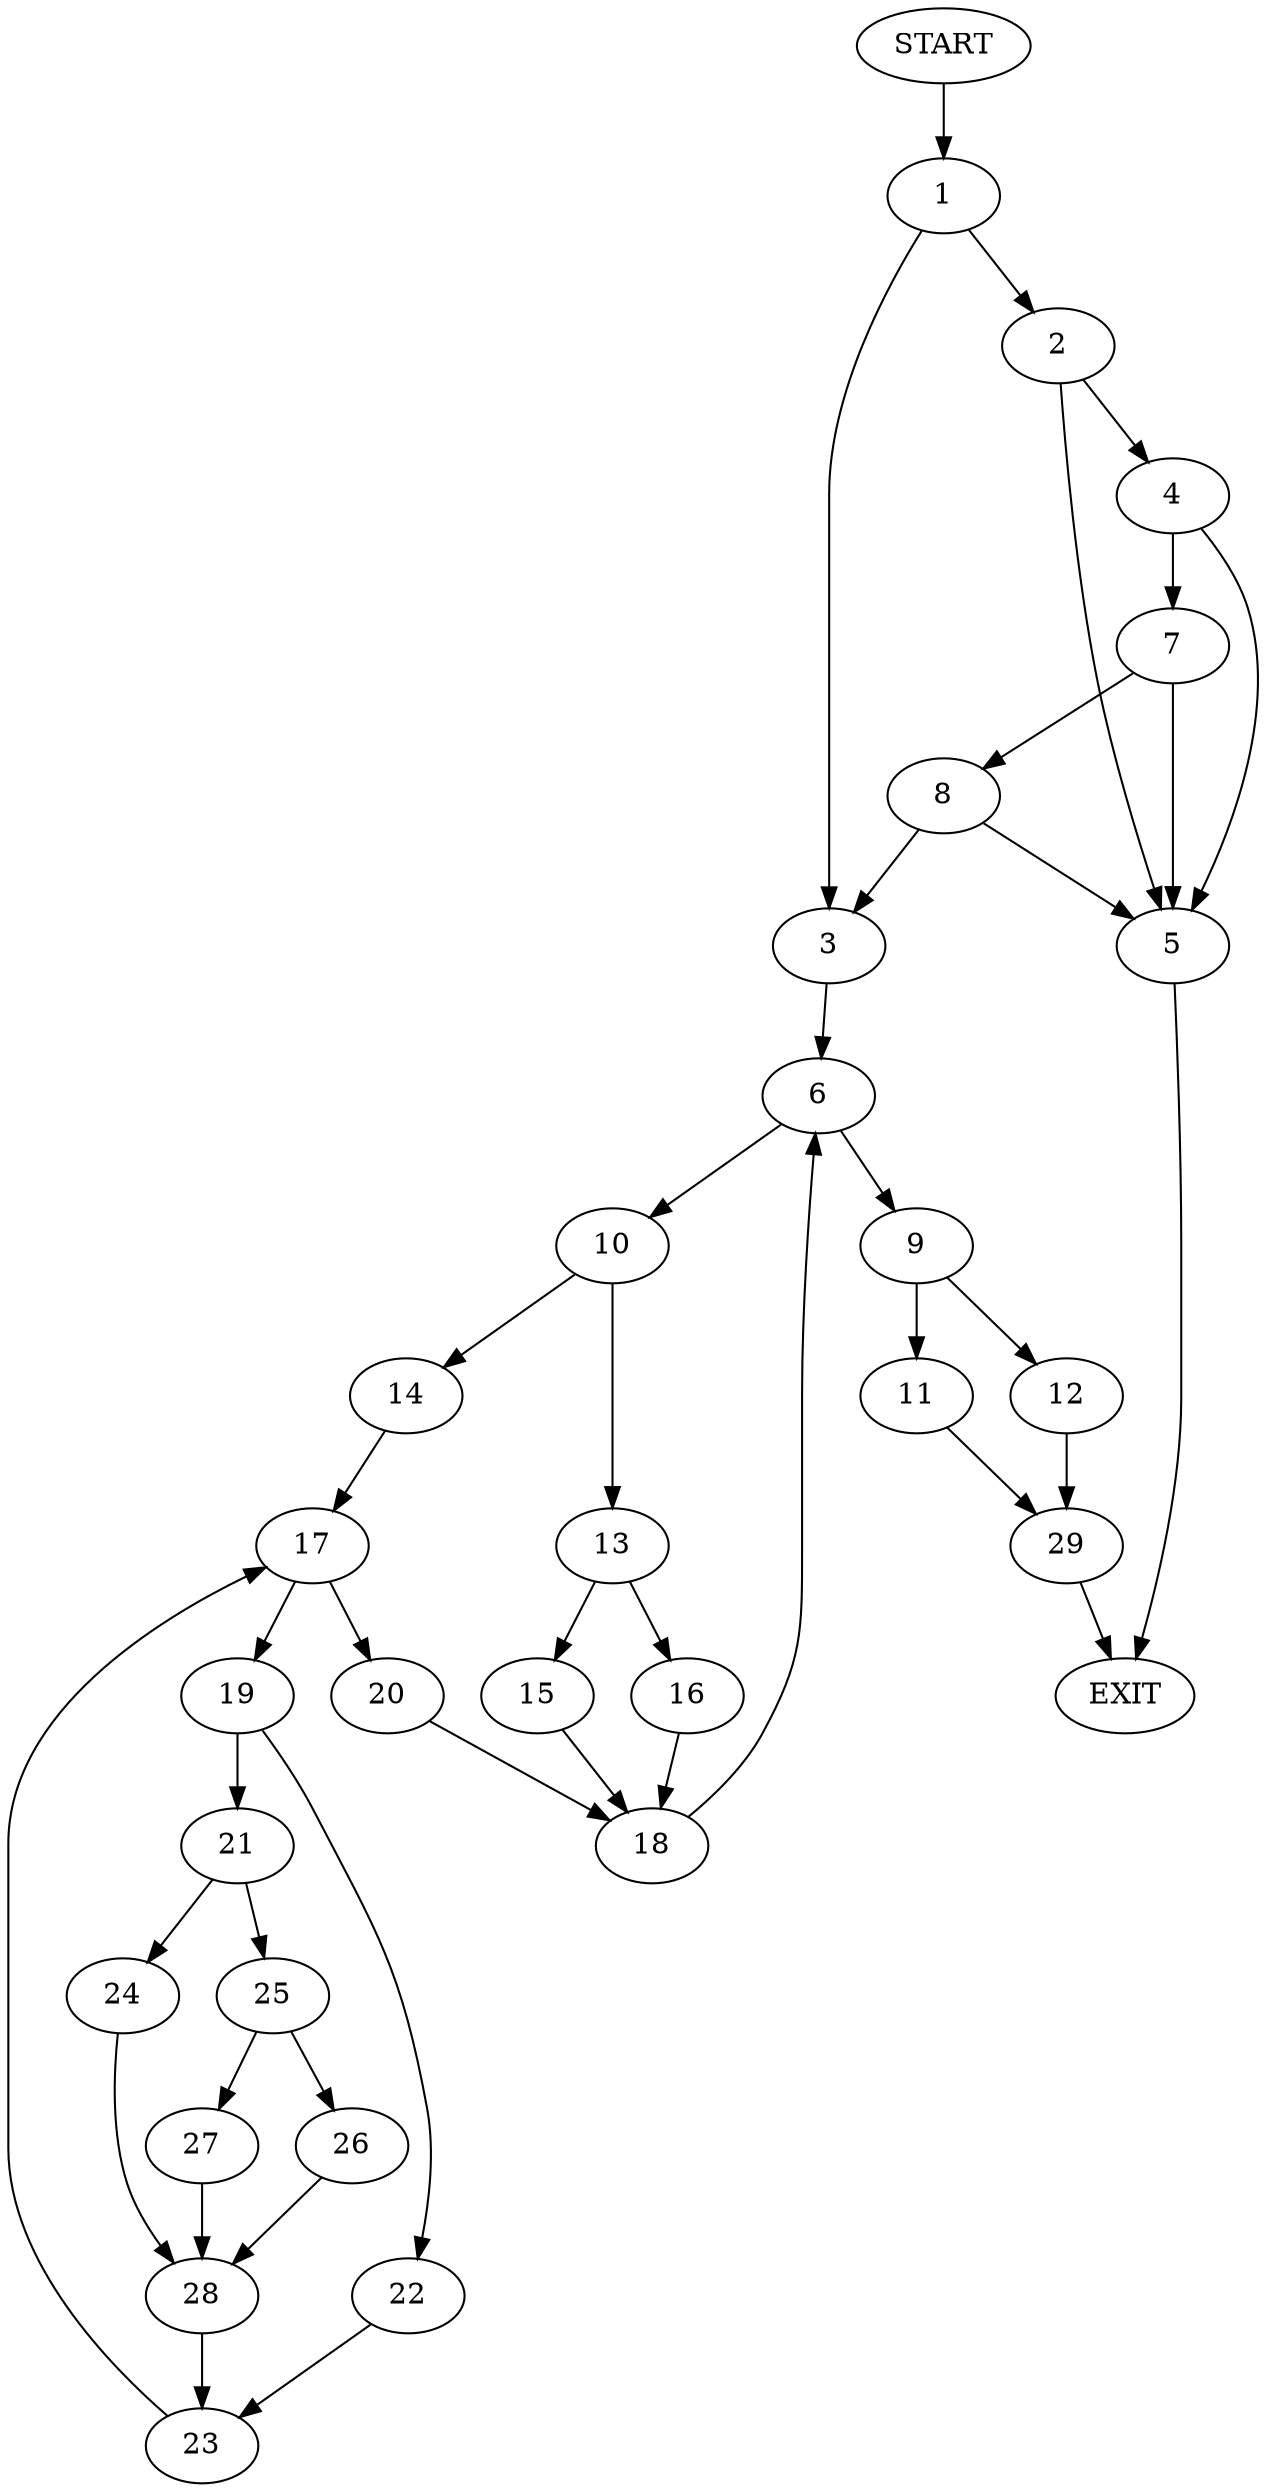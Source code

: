 digraph {
0 [label="START"]
30 [label="EXIT"]
0 -> 1
1 -> 2
1 -> 3
2 -> 4
2 -> 5
3 -> 6
5 -> 30
4 -> 7
4 -> 5
7 -> 8
7 -> 5
8 -> 3
8 -> 5
6 -> 9
6 -> 10
9 -> 11
9 -> 12
10 -> 13
10 -> 14
13 -> 15
13 -> 16
14 -> 17
16 -> 18
15 -> 18
18 -> 6
17 -> 19
17 -> 20
19 -> 21
19 -> 22
20 -> 18
22 -> 23
21 -> 24
21 -> 25
25 -> 26
25 -> 27
24 -> 28
28 -> 23
27 -> 28
26 -> 28
23 -> 17
11 -> 29
12 -> 29
29 -> 30
}
